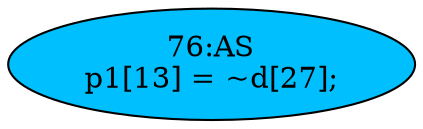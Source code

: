 strict digraph "" {
	node [label="\N"];
	"76:AS"	 [ast="<pyverilog.vparser.ast.Assign object at 0x7fee01bc9910>",
		def_var="['p1']",
		fillcolor=deepskyblue,
		label="76:AS
p1[13] = ~d[27];",
		statements="[]",
		style=filled,
		typ=Assign,
		use_var="['d']"];
}

